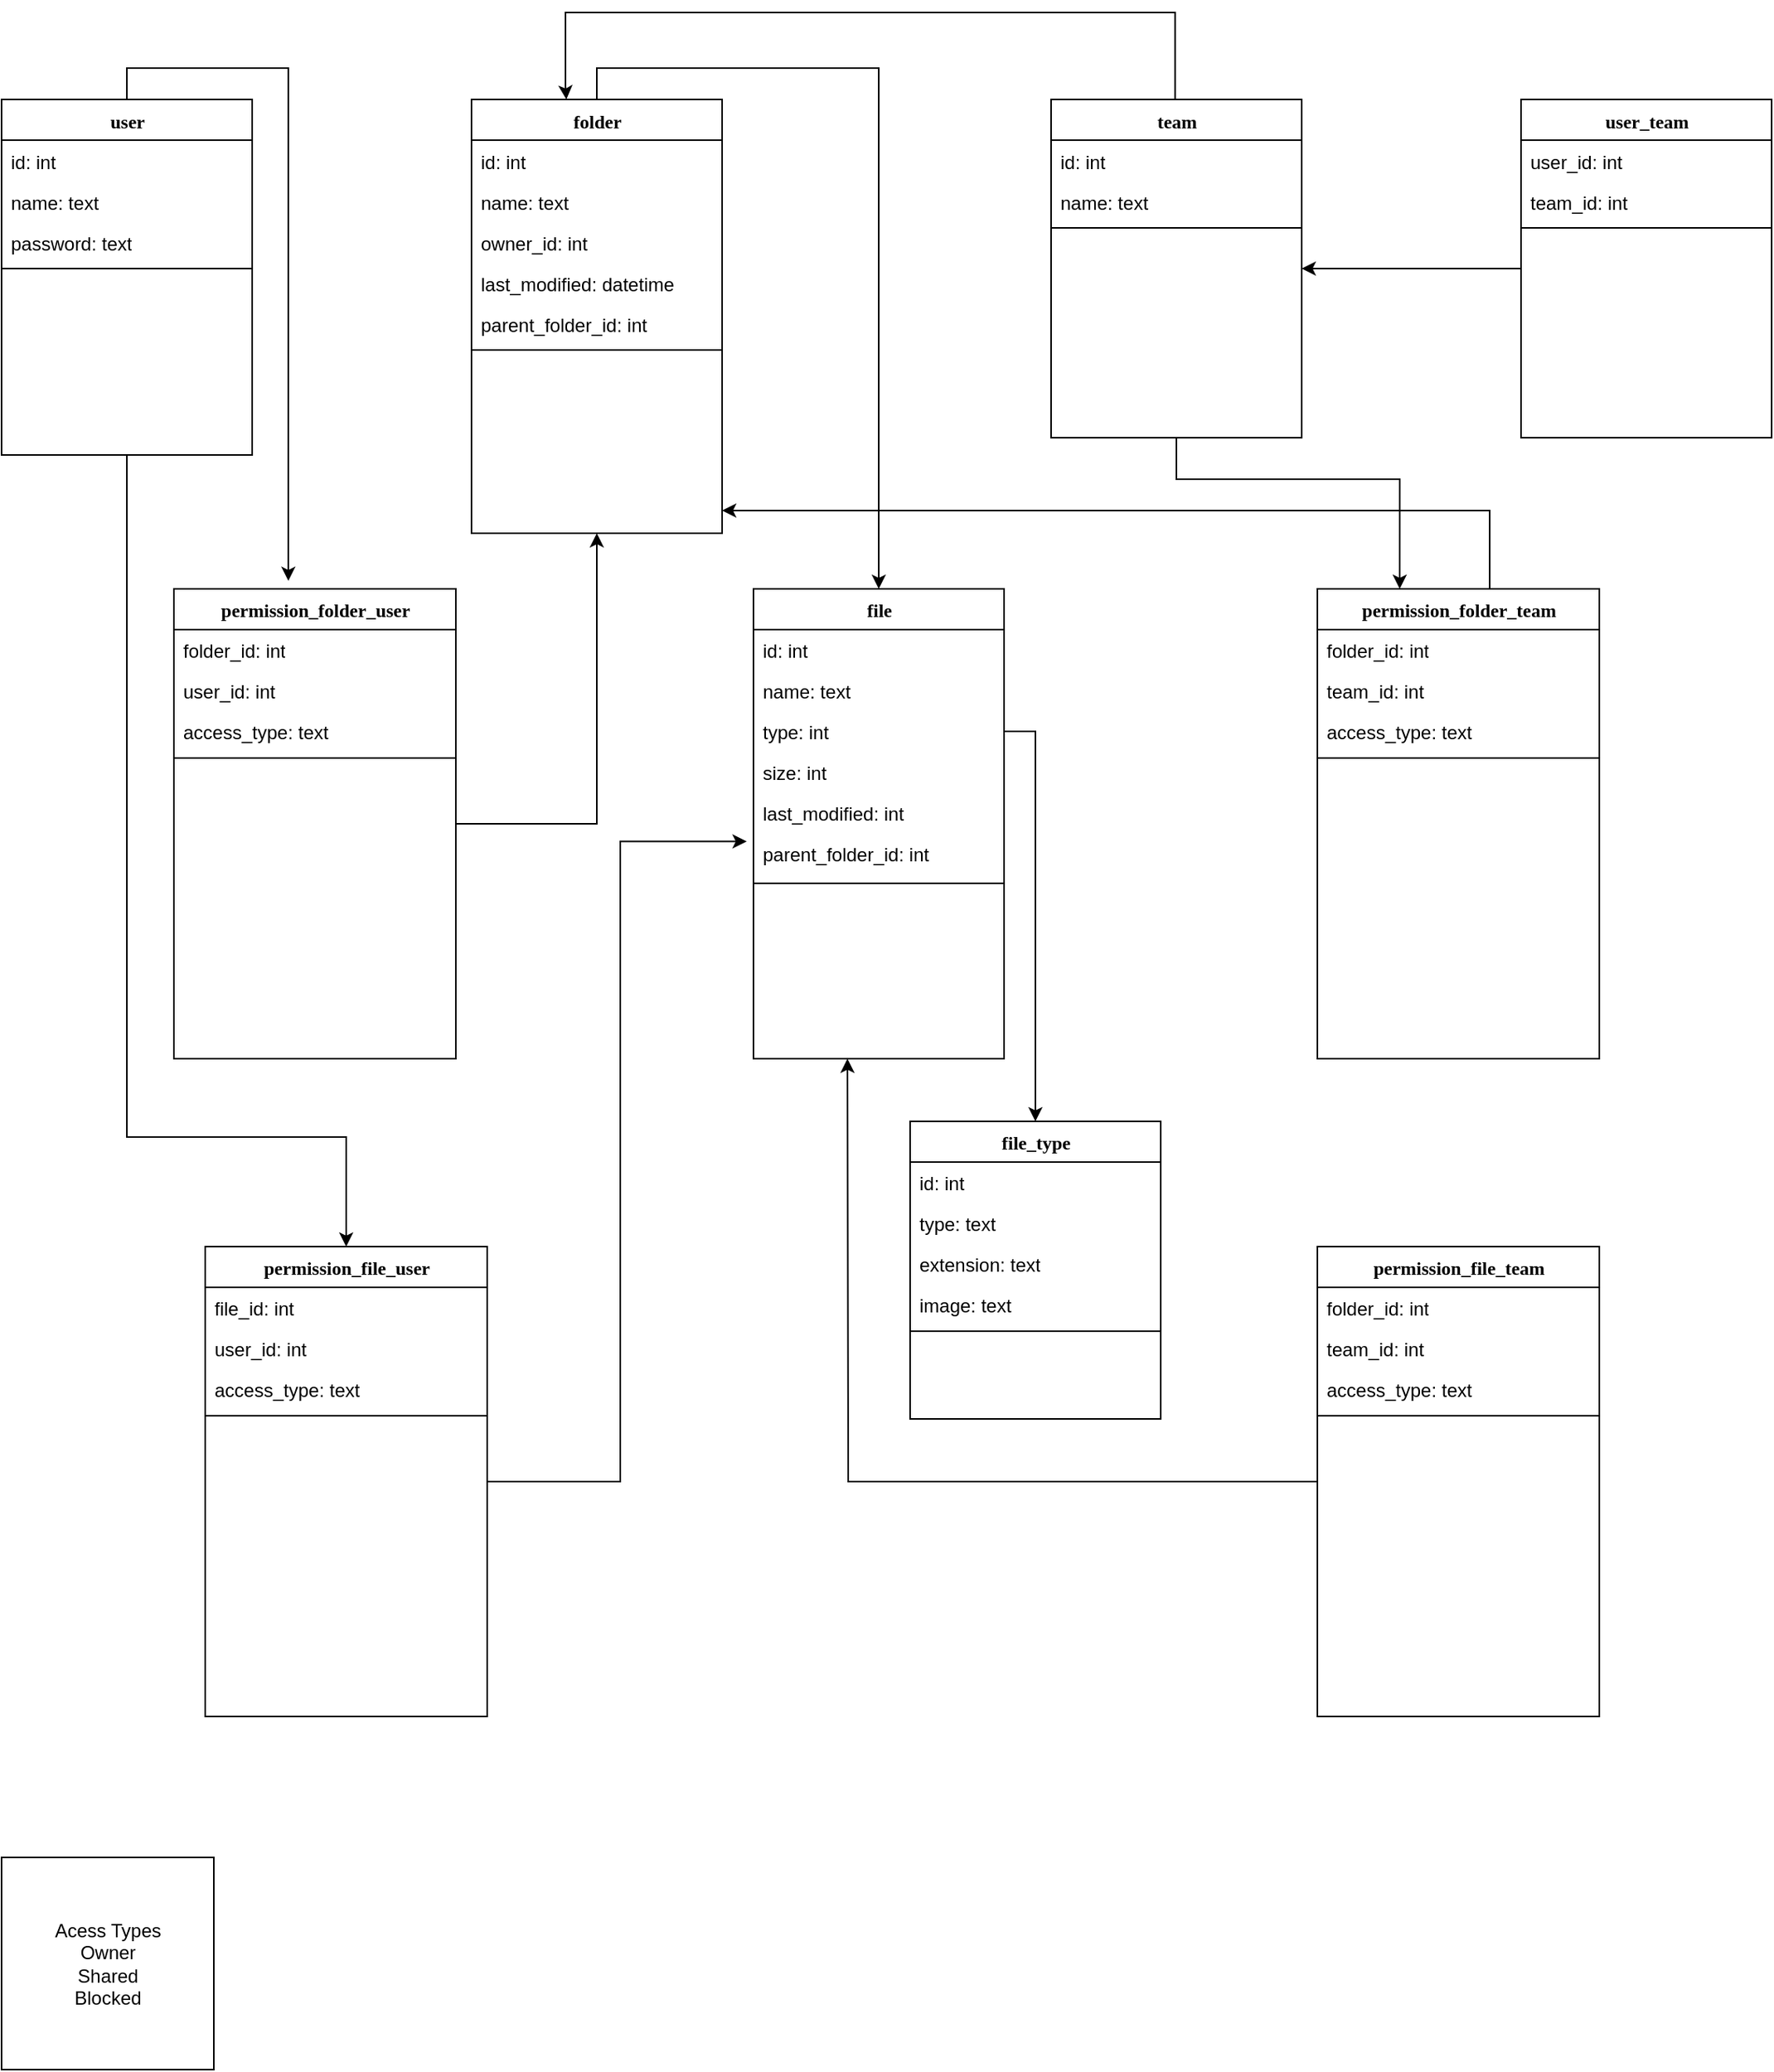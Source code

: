 <mxfile version="21.6.2" type="github">
  <diagram name="Page-1" id="9f46799a-70d6-7492-0946-bef42562c5a5">
    <mxGraphModel dx="2049" dy="1126" grid="1" gridSize="10" guides="1" tooltips="1" connect="1" arrows="1" fold="1" page="1" pageScale="1" pageWidth="1100" pageHeight="850" background="none" math="0" shadow="0">
      <root>
        <mxCell id="0" />
        <mxCell id="1" parent="0" />
        <mxCell id="y36dh4BuLOM9jFlL3Rkz-10" style="edgeStyle=orthogonalEdgeStyle;rounded=0;orthogonalLoop=1;jettySize=auto;html=1;exitX=0.5;exitY=0;exitDx=0;exitDy=0;entryX=0.406;entryY=-0.017;entryDx=0;entryDy=0;entryPerimeter=0;" parent="1" source="78961159f06e98e8-17" target="78961159f06e98e8-56" edge="1">
          <mxGeometry relative="1" as="geometry" />
        </mxCell>
        <mxCell id="hq3tnOKMhd6guEDiYWmn-37" style="edgeStyle=orthogonalEdgeStyle;rounded=0;orthogonalLoop=1;jettySize=auto;html=1;exitX=0.5;exitY=1;exitDx=0;exitDy=0;entryX=0.5;entryY=0;entryDx=0;entryDy=0;" edge="1" parent="1" source="78961159f06e98e8-17" target="hq3tnOKMhd6guEDiYWmn-27">
          <mxGeometry relative="1" as="geometry">
            <Array as="points">
              <mxPoint x="110" y="740" />
              <mxPoint x="250" y="740" />
            </Array>
          </mxGeometry>
        </mxCell>
        <mxCell id="78961159f06e98e8-17" value="user" style="swimlane;html=1;fontStyle=1;align=center;verticalAlign=top;childLayout=stackLayout;horizontal=1;startSize=26;horizontalStack=0;resizeParent=1;resizeLast=0;collapsible=1;marginBottom=0;swimlaneFillColor=#ffffff;rounded=0;shadow=0;comic=0;labelBackgroundColor=none;strokeWidth=1;fillColor=none;fontFamily=Verdana;fontSize=12" parent="1" vertex="1">
          <mxGeometry x="30" y="77.5" width="160" height="227" as="geometry" />
        </mxCell>
        <mxCell id="78961159f06e98e8-21" value="id: int" style="text;html=1;strokeColor=none;fillColor=none;align=left;verticalAlign=top;spacingLeft=4;spacingRight=4;whiteSpace=wrap;overflow=hidden;rotatable=0;points=[[0,0.5],[1,0.5]];portConstraint=eastwest;" parent="78961159f06e98e8-17" vertex="1">
          <mxGeometry y="26" width="160" height="26" as="geometry" />
        </mxCell>
        <mxCell id="78961159f06e98e8-23" value="name: text&lt;br&gt;" style="text;html=1;strokeColor=none;fillColor=none;align=left;verticalAlign=top;spacingLeft=4;spacingRight=4;whiteSpace=wrap;overflow=hidden;rotatable=0;points=[[0,0.5],[1,0.5]];portConstraint=eastwest;" parent="78961159f06e98e8-17" vertex="1">
          <mxGeometry y="52" width="160" height="26" as="geometry" />
        </mxCell>
        <mxCell id="78961159f06e98e8-25" value="password: text" style="text;html=1;strokeColor=none;fillColor=none;align=left;verticalAlign=top;spacingLeft=4;spacingRight=4;whiteSpace=wrap;overflow=hidden;rotatable=0;points=[[0,0.5],[1,0.5]];portConstraint=eastwest;" parent="78961159f06e98e8-17" vertex="1">
          <mxGeometry y="78" width="160" height="26" as="geometry" />
        </mxCell>
        <mxCell id="78961159f06e98e8-19" value="" style="line;html=1;strokeWidth=1;fillColor=none;align=left;verticalAlign=middle;spacingTop=-1;spacingLeft=3;spacingRight=3;rotatable=0;labelPosition=right;points=[];portConstraint=eastwest;" parent="78961159f06e98e8-17" vertex="1">
          <mxGeometry y="104" width="160" height="8" as="geometry" />
        </mxCell>
        <mxCell id="y36dh4BuLOM9jFlL3Rkz-9" style="edgeStyle=orthogonalEdgeStyle;rounded=0;orthogonalLoop=1;jettySize=auto;html=1;exitX=0.5;exitY=0;exitDx=0;exitDy=0;entryX=0.5;entryY=0;entryDx=0;entryDy=0;" parent="1" source="78961159f06e98e8-30" target="78961159f06e98e8-43" edge="1">
          <mxGeometry relative="1" as="geometry" />
        </mxCell>
        <mxCell id="78961159f06e98e8-30" value="folder" style="swimlane;html=1;fontStyle=1;align=center;verticalAlign=top;childLayout=stackLayout;horizontal=1;startSize=26;horizontalStack=0;resizeParent=1;resizeLast=0;collapsible=1;marginBottom=0;swimlaneFillColor=#ffffff;rounded=0;shadow=0;comic=0;labelBackgroundColor=none;strokeWidth=1;fillColor=none;fontFamily=Verdana;fontSize=12" parent="1" vertex="1">
          <mxGeometry x="330" y="77.5" width="160" height="277" as="geometry" />
        </mxCell>
        <mxCell id="78961159f06e98e8-31" value="id: int" style="text;html=1;strokeColor=none;fillColor=none;align=left;verticalAlign=top;spacingLeft=4;spacingRight=4;whiteSpace=wrap;overflow=hidden;rotatable=0;points=[[0,0.5],[1,0.5]];portConstraint=eastwest;" parent="78961159f06e98e8-30" vertex="1">
          <mxGeometry y="26" width="160" height="26" as="geometry" />
        </mxCell>
        <mxCell id="78961159f06e98e8-32" value="name: text" style="text;html=1;strokeColor=none;fillColor=none;align=left;verticalAlign=top;spacingLeft=4;spacingRight=4;whiteSpace=wrap;overflow=hidden;rotatable=0;points=[[0,0.5],[1,0.5]];portConstraint=eastwest;" parent="78961159f06e98e8-30" vertex="1">
          <mxGeometry y="52" width="160" height="26" as="geometry" />
        </mxCell>
        <mxCell id="hq3tnOKMhd6guEDiYWmn-21" value="owner_id: int" style="text;html=1;strokeColor=none;fillColor=none;align=left;verticalAlign=top;spacingLeft=4;spacingRight=4;whiteSpace=wrap;overflow=hidden;rotatable=0;points=[[0,0.5],[1,0.5]];portConstraint=eastwest;" vertex="1" parent="78961159f06e98e8-30">
          <mxGeometry y="78" width="160" height="26" as="geometry" />
        </mxCell>
        <mxCell id="hq3tnOKMhd6guEDiYWmn-22" value="last_modified: datetime" style="text;html=1;strokeColor=none;fillColor=none;align=left;verticalAlign=top;spacingLeft=4;spacingRight=4;whiteSpace=wrap;overflow=hidden;rotatable=0;points=[[0,0.5],[1,0.5]];portConstraint=eastwest;" vertex="1" parent="78961159f06e98e8-30">
          <mxGeometry y="104" width="160" height="26" as="geometry" />
        </mxCell>
        <mxCell id="78961159f06e98e8-33" value="parent_folder_id: int" style="text;html=1;strokeColor=none;fillColor=none;align=left;verticalAlign=top;spacingLeft=4;spacingRight=4;whiteSpace=wrap;overflow=hidden;rotatable=0;points=[[0,0.5],[1,0.5]];portConstraint=eastwest;" parent="78961159f06e98e8-30" vertex="1">
          <mxGeometry y="130" width="160" height="26" as="geometry" />
        </mxCell>
        <mxCell id="78961159f06e98e8-38" value="" style="line;html=1;strokeWidth=1;fillColor=none;align=left;verticalAlign=middle;spacingTop=-1;spacingLeft=3;spacingRight=3;rotatable=0;labelPosition=right;points=[];portConstraint=eastwest;" parent="78961159f06e98e8-30" vertex="1">
          <mxGeometry y="156" width="160" height="8" as="geometry" />
        </mxCell>
        <mxCell id="78961159f06e98e8-43" value="file" style="swimlane;html=1;fontStyle=1;align=center;verticalAlign=top;childLayout=stackLayout;horizontal=1;startSize=26;horizontalStack=0;resizeParent=1;resizeLast=0;collapsible=1;marginBottom=0;swimlaneFillColor=#ffffff;rounded=0;shadow=0;comic=0;labelBackgroundColor=none;strokeWidth=1;fillColor=none;fontFamily=Verdana;fontSize=12" parent="1" vertex="1">
          <mxGeometry x="510" y="390" width="160" height="300" as="geometry" />
        </mxCell>
        <mxCell id="78961159f06e98e8-44" value="id: int" style="text;html=1;strokeColor=none;fillColor=none;align=left;verticalAlign=top;spacingLeft=4;spacingRight=4;whiteSpace=wrap;overflow=hidden;rotatable=0;points=[[0,0.5],[1,0.5]];portConstraint=eastwest;" parent="78961159f06e98e8-43" vertex="1">
          <mxGeometry y="26" width="160" height="26" as="geometry" />
        </mxCell>
        <mxCell id="78961159f06e98e8-45" value="name: text" style="text;html=1;strokeColor=none;fillColor=none;align=left;verticalAlign=top;spacingLeft=4;spacingRight=4;whiteSpace=wrap;overflow=hidden;rotatable=0;points=[[0,0.5],[1,0.5]];portConstraint=eastwest;" parent="78961159f06e98e8-43" vertex="1">
          <mxGeometry y="52" width="160" height="26" as="geometry" />
        </mxCell>
        <mxCell id="78961159f06e98e8-49" value="type: int" style="text;html=1;strokeColor=none;fillColor=none;align=left;verticalAlign=top;spacingLeft=4;spacingRight=4;whiteSpace=wrap;overflow=hidden;rotatable=0;points=[[0,0.5],[1,0.5]];portConstraint=eastwest;" parent="78961159f06e98e8-43" vertex="1">
          <mxGeometry y="78" width="160" height="26" as="geometry" />
        </mxCell>
        <mxCell id="78961159f06e98e8-50" value="size: int" style="text;html=1;strokeColor=none;fillColor=none;align=left;verticalAlign=top;spacingLeft=4;spacingRight=4;whiteSpace=wrap;overflow=hidden;rotatable=0;points=[[0,0.5],[1,0.5]];portConstraint=eastwest;" parent="78961159f06e98e8-43" vertex="1">
          <mxGeometry y="104" width="160" height="26" as="geometry" />
        </mxCell>
        <mxCell id="y36dh4BuLOM9jFlL3Rkz-1" value="last_modified: int" style="text;html=1;strokeColor=none;fillColor=none;align=left;verticalAlign=top;spacingLeft=4;spacingRight=4;whiteSpace=wrap;overflow=hidden;rotatable=0;points=[[0,0.5],[1,0.5]];portConstraint=eastwest;" parent="78961159f06e98e8-43" vertex="1">
          <mxGeometry y="130" width="160" height="26" as="geometry" />
        </mxCell>
        <mxCell id="hq3tnOKMhd6guEDiYWmn-26" value="parent_folder_id: int" style="text;html=1;strokeColor=none;fillColor=none;align=left;verticalAlign=top;spacingLeft=4;spacingRight=4;whiteSpace=wrap;overflow=hidden;rotatable=0;points=[[0,0.5],[1,0.5]];portConstraint=eastwest;" vertex="1" parent="78961159f06e98e8-43">
          <mxGeometry y="156" width="160" height="26" as="geometry" />
        </mxCell>
        <mxCell id="78961159f06e98e8-51" value="" style="line;html=1;strokeWidth=1;fillColor=none;align=left;verticalAlign=middle;spacingTop=-1;spacingLeft=3;spacingRight=3;rotatable=0;labelPosition=right;points=[];portConstraint=eastwest;" parent="78961159f06e98e8-43" vertex="1">
          <mxGeometry y="182" width="160" height="12" as="geometry" />
        </mxCell>
        <mxCell id="y36dh4BuLOM9jFlL3Rkz-11" style="edgeStyle=orthogonalEdgeStyle;rounded=0;orthogonalLoop=1;jettySize=auto;html=1;entryX=0.5;entryY=1;entryDx=0;entryDy=0;" parent="1" source="78961159f06e98e8-56" target="78961159f06e98e8-30" edge="1">
          <mxGeometry relative="1" as="geometry" />
        </mxCell>
        <mxCell id="78961159f06e98e8-56" value="permission_folder_user" style="swimlane;html=1;fontStyle=1;align=center;verticalAlign=top;childLayout=stackLayout;horizontal=1;startSize=26;horizontalStack=0;resizeParent=1;resizeLast=0;collapsible=1;marginBottom=0;swimlaneFillColor=#ffffff;rounded=0;shadow=0;comic=0;labelBackgroundColor=none;strokeWidth=1;fillColor=none;fontFamily=Verdana;fontSize=12" parent="1" vertex="1">
          <mxGeometry x="140" y="390" width="180" height="300" as="geometry" />
        </mxCell>
        <mxCell id="78961159f06e98e8-57" value="folder_id: int" style="text;html=1;strokeColor=none;fillColor=none;align=left;verticalAlign=top;spacingLeft=4;spacingRight=4;whiteSpace=wrap;overflow=hidden;rotatable=0;points=[[0,0.5],[1,0.5]];portConstraint=eastwest;" parent="78961159f06e98e8-56" vertex="1">
          <mxGeometry y="26" width="180" height="26" as="geometry" />
        </mxCell>
        <mxCell id="78961159f06e98e8-58" value="user_id: int" style="text;html=1;strokeColor=none;fillColor=none;align=left;verticalAlign=top;spacingLeft=4;spacingRight=4;whiteSpace=wrap;overflow=hidden;rotatable=0;points=[[0,0.5],[1,0.5]];portConstraint=eastwest;" parent="78961159f06e98e8-56" vertex="1">
          <mxGeometry y="52" width="180" height="26" as="geometry" />
        </mxCell>
        <mxCell id="78961159f06e98e8-59" value="access_type: text" style="text;html=1;strokeColor=none;fillColor=none;align=left;verticalAlign=top;spacingLeft=4;spacingRight=4;whiteSpace=wrap;overflow=hidden;rotatable=0;points=[[0,0.5],[1,0.5]];portConstraint=eastwest;" parent="78961159f06e98e8-56" vertex="1">
          <mxGeometry y="78" width="180" height="26" as="geometry" />
        </mxCell>
        <mxCell id="78961159f06e98e8-64" value="" style="line;html=1;strokeWidth=1;fillColor=none;align=left;verticalAlign=middle;spacingTop=-1;spacingLeft=3;spacingRight=3;rotatable=0;labelPosition=right;points=[];portConstraint=eastwest;" parent="78961159f06e98e8-56" vertex="1">
          <mxGeometry y="104" width="180" height="8" as="geometry" />
        </mxCell>
        <mxCell id="78961159f06e98e8-108" value="file_type" style="swimlane;html=1;fontStyle=1;align=center;verticalAlign=top;childLayout=stackLayout;horizontal=1;startSize=26;horizontalStack=0;resizeParent=1;resizeLast=0;collapsible=1;marginBottom=0;swimlaneFillColor=#ffffff;rounded=0;shadow=0;comic=0;labelBackgroundColor=none;strokeWidth=1;fillColor=none;fontFamily=Verdana;fontSize=12" parent="1" vertex="1">
          <mxGeometry x="610" y="730.0" width="160" height="190" as="geometry" />
        </mxCell>
        <mxCell id="78961159f06e98e8-109" value="id: int" style="text;html=1;strokeColor=none;fillColor=none;align=left;verticalAlign=top;spacingLeft=4;spacingRight=4;whiteSpace=wrap;overflow=hidden;rotatable=0;points=[[0,0.5],[1,0.5]];portConstraint=eastwest;" parent="78961159f06e98e8-108" vertex="1">
          <mxGeometry y="26" width="160" height="26" as="geometry" />
        </mxCell>
        <mxCell id="78961159f06e98e8-110" value="type: text" style="text;html=1;strokeColor=none;fillColor=none;align=left;verticalAlign=top;spacingLeft=4;spacingRight=4;whiteSpace=wrap;overflow=hidden;rotatable=0;points=[[0,0.5],[1,0.5]];portConstraint=eastwest;" parent="78961159f06e98e8-108" vertex="1">
          <mxGeometry y="52" width="160" height="26" as="geometry" />
        </mxCell>
        <mxCell id="y36dh4BuLOM9jFlL3Rkz-3" value="extension: text" style="text;html=1;strokeColor=none;fillColor=none;align=left;verticalAlign=top;spacingLeft=4;spacingRight=4;whiteSpace=wrap;overflow=hidden;rotatable=0;points=[[0,0.5],[1,0.5]];portConstraint=eastwest;" parent="78961159f06e98e8-108" vertex="1">
          <mxGeometry y="78" width="160" height="26" as="geometry" />
        </mxCell>
        <mxCell id="y36dh4BuLOM9jFlL3Rkz-2" value="image: text" style="text;html=1;strokeColor=none;fillColor=none;align=left;verticalAlign=top;spacingLeft=4;spacingRight=4;whiteSpace=wrap;overflow=hidden;rotatable=0;points=[[0,0.5],[1,0.5]];portConstraint=eastwest;" parent="78961159f06e98e8-108" vertex="1">
          <mxGeometry y="104" width="160" height="26" as="geometry" />
        </mxCell>
        <mxCell id="78961159f06e98e8-116" value="" style="line;html=1;strokeWidth=1;fillColor=none;align=left;verticalAlign=middle;spacingTop=-1;spacingLeft=3;spacingRight=3;rotatable=0;labelPosition=right;points=[];portConstraint=eastwest;" parent="78961159f06e98e8-108" vertex="1">
          <mxGeometry y="130" width="160" height="8" as="geometry" />
        </mxCell>
        <mxCell id="y36dh4BuLOM9jFlL3Rkz-8" style="edgeStyle=orthogonalEdgeStyle;rounded=0;orthogonalLoop=1;jettySize=auto;html=1;entryX=0.5;entryY=0;entryDx=0;entryDy=0;" parent="1" source="78961159f06e98e8-49" target="78961159f06e98e8-108" edge="1">
          <mxGeometry relative="1" as="geometry" />
        </mxCell>
        <mxCell id="hq3tnOKMhd6guEDiYWmn-14" style="edgeStyle=orthogonalEdgeStyle;rounded=0;orthogonalLoop=1;jettySize=auto;html=1;exitX=0.495;exitY=0;exitDx=0;exitDy=0;entryX=0.316;entryY=-0.007;entryDx=0;entryDy=0;entryPerimeter=0;exitPerimeter=0;" edge="1" parent="1" source="hq3tnOKMhd6guEDiYWmn-1">
          <mxGeometry relative="1" as="geometry">
            <mxPoint x="780" y="69.44" as="sourcePoint" />
            <mxPoint x="390.56" y="77.501" as="targetPoint" />
            <Array as="points">
              <mxPoint x="779" y="22" />
              <mxPoint x="390" y="22" />
              <mxPoint x="390" y="69" />
              <mxPoint x="391" y="69" />
            </Array>
          </mxGeometry>
        </mxCell>
        <mxCell id="hq3tnOKMhd6guEDiYWmn-24" style="edgeStyle=orthogonalEdgeStyle;rounded=0;orthogonalLoop=1;jettySize=auto;html=1;exitX=0.5;exitY=1;exitDx=0;exitDy=0;entryX=0.292;entryY=0;entryDx=0;entryDy=0;entryPerimeter=0;" edge="1" parent="1" source="hq3tnOKMhd6guEDiYWmn-1" target="hq3tnOKMhd6guEDiYWmn-15">
          <mxGeometry relative="1" as="geometry">
            <Array as="points">
              <mxPoint x="780" y="320" />
              <mxPoint x="923" y="320" />
            </Array>
          </mxGeometry>
        </mxCell>
        <mxCell id="hq3tnOKMhd6guEDiYWmn-1" value="team" style="swimlane;html=1;fontStyle=1;align=center;verticalAlign=top;childLayout=stackLayout;horizontal=1;startSize=26;horizontalStack=0;resizeParent=1;resizeLast=0;collapsible=1;marginBottom=0;swimlaneFillColor=#ffffff;rounded=0;shadow=0;comic=0;labelBackgroundColor=none;strokeWidth=1;fillColor=none;fontFamily=Verdana;fontSize=12" vertex="1" parent="1">
          <mxGeometry x="700" y="77.5" width="160" height="216" as="geometry" />
        </mxCell>
        <mxCell id="hq3tnOKMhd6guEDiYWmn-2" value="id: int" style="text;html=1;strokeColor=none;fillColor=none;align=left;verticalAlign=top;spacingLeft=4;spacingRight=4;whiteSpace=wrap;overflow=hidden;rotatable=0;points=[[0,0.5],[1,0.5]];portConstraint=eastwest;" vertex="1" parent="hq3tnOKMhd6guEDiYWmn-1">
          <mxGeometry y="26" width="160" height="26" as="geometry" />
        </mxCell>
        <mxCell id="hq3tnOKMhd6guEDiYWmn-3" value="name: text" style="text;html=1;strokeColor=none;fillColor=none;align=left;verticalAlign=top;spacingLeft=4;spacingRight=4;whiteSpace=wrap;overflow=hidden;rotatable=0;points=[[0,0.5],[1,0.5]];portConstraint=eastwest;" vertex="1" parent="hq3tnOKMhd6guEDiYWmn-1">
          <mxGeometry y="52" width="160" height="26" as="geometry" />
        </mxCell>
        <mxCell id="hq3tnOKMhd6guEDiYWmn-7" value="" style="line;html=1;strokeWidth=1;fillColor=none;align=left;verticalAlign=middle;spacingTop=-1;spacingLeft=3;spacingRight=3;rotatable=0;labelPosition=right;points=[];portConstraint=eastwest;" vertex="1" parent="hq3tnOKMhd6guEDiYWmn-1">
          <mxGeometry y="78" width="160" height="8" as="geometry" />
        </mxCell>
        <mxCell id="hq3tnOKMhd6guEDiYWmn-23" style="edgeStyle=orthogonalEdgeStyle;rounded=0;orthogonalLoop=1;jettySize=auto;html=1;entryX=1;entryY=0.5;entryDx=0;entryDy=0;" edge="1" parent="1" source="hq3tnOKMhd6guEDiYWmn-8" target="hq3tnOKMhd6guEDiYWmn-1">
          <mxGeometry relative="1" as="geometry" />
        </mxCell>
        <mxCell id="hq3tnOKMhd6guEDiYWmn-8" value="user_team" style="swimlane;html=1;fontStyle=1;align=center;verticalAlign=top;childLayout=stackLayout;horizontal=1;startSize=26;horizontalStack=0;resizeParent=1;resizeLast=0;collapsible=1;marginBottom=0;swimlaneFillColor=#ffffff;rounded=0;shadow=0;comic=0;labelBackgroundColor=none;strokeWidth=1;fillColor=none;fontFamily=Verdana;fontSize=12" vertex="1" parent="1">
          <mxGeometry x="1000" y="77.5" width="160" height="216" as="geometry" />
        </mxCell>
        <mxCell id="hq3tnOKMhd6guEDiYWmn-9" value="user_id: int" style="text;html=1;strokeColor=none;fillColor=none;align=left;verticalAlign=top;spacingLeft=4;spacingRight=4;whiteSpace=wrap;overflow=hidden;rotatable=0;points=[[0,0.5],[1,0.5]];portConstraint=eastwest;" vertex="1" parent="hq3tnOKMhd6guEDiYWmn-8">
          <mxGeometry y="26" width="160" height="26" as="geometry" />
        </mxCell>
        <mxCell id="hq3tnOKMhd6guEDiYWmn-10" value="team_id: int" style="text;html=1;strokeColor=none;fillColor=none;align=left;verticalAlign=top;spacingLeft=4;spacingRight=4;whiteSpace=wrap;overflow=hidden;rotatable=0;points=[[0,0.5],[1,0.5]];portConstraint=eastwest;" vertex="1" parent="hq3tnOKMhd6guEDiYWmn-8">
          <mxGeometry y="52" width="160" height="26" as="geometry" />
        </mxCell>
        <mxCell id="hq3tnOKMhd6guEDiYWmn-11" value="" style="line;html=1;strokeWidth=1;fillColor=none;align=left;verticalAlign=middle;spacingTop=-1;spacingLeft=3;spacingRight=3;rotatable=0;labelPosition=right;points=[];portConstraint=eastwest;" vertex="1" parent="hq3tnOKMhd6guEDiYWmn-8">
          <mxGeometry y="78" width="160" height="8" as="geometry" />
        </mxCell>
        <mxCell id="hq3tnOKMhd6guEDiYWmn-20" style="edgeStyle=orthogonalEdgeStyle;rounded=0;orthogonalLoop=1;jettySize=auto;html=1;exitX=0.5;exitY=0;exitDx=0;exitDy=0;" edge="1" parent="1">
          <mxGeometry relative="1" as="geometry">
            <mxPoint x="490" y="340" as="targetPoint" />
            <mxPoint x="980" y="390" as="sourcePoint" />
            <Array as="points">
              <mxPoint x="980" y="340" />
              <mxPoint x="510" y="340" />
            </Array>
          </mxGeometry>
        </mxCell>
        <mxCell id="hq3tnOKMhd6guEDiYWmn-15" value="permission_folder_team" style="swimlane;html=1;fontStyle=1;align=center;verticalAlign=top;childLayout=stackLayout;horizontal=1;startSize=26;horizontalStack=0;resizeParent=1;resizeLast=0;collapsible=1;marginBottom=0;swimlaneFillColor=#ffffff;rounded=0;shadow=0;comic=0;labelBackgroundColor=none;strokeWidth=1;fillColor=none;fontFamily=Verdana;fontSize=12" vertex="1" parent="1">
          <mxGeometry x="870" y="390" width="180" height="300" as="geometry" />
        </mxCell>
        <mxCell id="hq3tnOKMhd6guEDiYWmn-16" value="folder_id: int" style="text;html=1;strokeColor=none;fillColor=none;align=left;verticalAlign=top;spacingLeft=4;spacingRight=4;whiteSpace=wrap;overflow=hidden;rotatable=0;points=[[0,0.5],[1,0.5]];portConstraint=eastwest;" vertex="1" parent="hq3tnOKMhd6guEDiYWmn-15">
          <mxGeometry y="26" width="180" height="26" as="geometry" />
        </mxCell>
        <mxCell id="hq3tnOKMhd6guEDiYWmn-17" value="team_id: int" style="text;html=1;strokeColor=none;fillColor=none;align=left;verticalAlign=top;spacingLeft=4;spacingRight=4;whiteSpace=wrap;overflow=hidden;rotatable=0;points=[[0,0.5],[1,0.5]];portConstraint=eastwest;" vertex="1" parent="hq3tnOKMhd6guEDiYWmn-15">
          <mxGeometry y="52" width="180" height="26" as="geometry" />
        </mxCell>
        <mxCell id="hq3tnOKMhd6guEDiYWmn-18" value="access_type: text" style="text;html=1;strokeColor=none;fillColor=none;align=left;verticalAlign=top;spacingLeft=4;spacingRight=4;whiteSpace=wrap;overflow=hidden;rotatable=0;points=[[0,0.5],[1,0.5]];portConstraint=eastwest;" vertex="1" parent="hq3tnOKMhd6guEDiYWmn-15">
          <mxGeometry y="78" width="180" height="26" as="geometry" />
        </mxCell>
        <mxCell id="hq3tnOKMhd6guEDiYWmn-19" value="" style="line;html=1;strokeWidth=1;fillColor=none;align=left;verticalAlign=middle;spacingTop=-1;spacingLeft=3;spacingRight=3;rotatable=0;labelPosition=right;points=[];portConstraint=eastwest;" vertex="1" parent="hq3tnOKMhd6guEDiYWmn-15">
          <mxGeometry y="104" width="180" height="8" as="geometry" />
        </mxCell>
        <mxCell id="hq3tnOKMhd6guEDiYWmn-38" style="edgeStyle=orthogonalEdgeStyle;rounded=0;orthogonalLoop=1;jettySize=auto;html=1;exitX=1;exitY=0.5;exitDx=0;exitDy=0;entryX=-0.027;entryY=0.202;entryDx=0;entryDy=0;entryPerimeter=0;" edge="1" parent="1" source="hq3tnOKMhd6guEDiYWmn-27" target="hq3tnOKMhd6guEDiYWmn-26">
          <mxGeometry relative="1" as="geometry">
            <mxPoint x="510" y="559" as="targetPoint" />
          </mxGeometry>
        </mxCell>
        <mxCell id="hq3tnOKMhd6guEDiYWmn-27" value="permission_file_user" style="swimlane;html=1;fontStyle=1;align=center;verticalAlign=top;childLayout=stackLayout;horizontal=1;startSize=26;horizontalStack=0;resizeParent=1;resizeLast=0;collapsible=1;marginBottom=0;swimlaneFillColor=#ffffff;rounded=0;shadow=0;comic=0;labelBackgroundColor=none;strokeWidth=1;fillColor=none;fontFamily=Verdana;fontSize=12" vertex="1" parent="1">
          <mxGeometry x="160" y="810" width="180" height="300" as="geometry" />
        </mxCell>
        <mxCell id="hq3tnOKMhd6guEDiYWmn-28" value="file_id: int" style="text;html=1;strokeColor=none;fillColor=none;align=left;verticalAlign=top;spacingLeft=4;spacingRight=4;whiteSpace=wrap;overflow=hidden;rotatable=0;points=[[0,0.5],[1,0.5]];portConstraint=eastwest;" vertex="1" parent="hq3tnOKMhd6guEDiYWmn-27">
          <mxGeometry y="26" width="180" height="26" as="geometry" />
        </mxCell>
        <mxCell id="hq3tnOKMhd6guEDiYWmn-29" value="user_id: int" style="text;html=1;strokeColor=none;fillColor=none;align=left;verticalAlign=top;spacingLeft=4;spacingRight=4;whiteSpace=wrap;overflow=hidden;rotatable=0;points=[[0,0.5],[1,0.5]];portConstraint=eastwest;" vertex="1" parent="hq3tnOKMhd6guEDiYWmn-27">
          <mxGeometry y="52" width="180" height="26" as="geometry" />
        </mxCell>
        <mxCell id="hq3tnOKMhd6guEDiYWmn-30" value="access_type: text" style="text;html=1;strokeColor=none;fillColor=none;align=left;verticalAlign=top;spacingLeft=4;spacingRight=4;whiteSpace=wrap;overflow=hidden;rotatable=0;points=[[0,0.5],[1,0.5]];portConstraint=eastwest;" vertex="1" parent="hq3tnOKMhd6guEDiYWmn-27">
          <mxGeometry y="78" width="180" height="26" as="geometry" />
        </mxCell>
        <mxCell id="hq3tnOKMhd6guEDiYWmn-31" value="" style="line;html=1;strokeWidth=1;fillColor=none;align=left;verticalAlign=middle;spacingTop=-1;spacingLeft=3;spacingRight=3;rotatable=0;labelPosition=right;points=[];portConstraint=eastwest;" vertex="1" parent="hq3tnOKMhd6guEDiYWmn-27">
          <mxGeometry y="104" width="180" height="8" as="geometry" />
        </mxCell>
        <mxCell id="hq3tnOKMhd6guEDiYWmn-39" style="edgeStyle=orthogonalEdgeStyle;rounded=0;orthogonalLoop=1;jettySize=auto;html=1;" edge="1" parent="1" source="hq3tnOKMhd6guEDiYWmn-32">
          <mxGeometry relative="1" as="geometry">
            <mxPoint x="570" y="690.0" as="targetPoint" />
          </mxGeometry>
        </mxCell>
        <mxCell id="hq3tnOKMhd6guEDiYWmn-32" value="permission_file_team" style="swimlane;html=1;fontStyle=1;align=center;verticalAlign=top;childLayout=stackLayout;horizontal=1;startSize=26;horizontalStack=0;resizeParent=1;resizeLast=0;collapsible=1;marginBottom=0;swimlaneFillColor=#ffffff;rounded=0;shadow=0;comic=0;labelBackgroundColor=none;strokeWidth=1;fillColor=none;fontFamily=Verdana;fontSize=12" vertex="1" parent="1">
          <mxGeometry x="870" y="810" width="180" height="300" as="geometry" />
        </mxCell>
        <mxCell id="hq3tnOKMhd6guEDiYWmn-33" value="folder_id: int" style="text;html=1;strokeColor=none;fillColor=none;align=left;verticalAlign=top;spacingLeft=4;spacingRight=4;whiteSpace=wrap;overflow=hidden;rotatable=0;points=[[0,0.5],[1,0.5]];portConstraint=eastwest;" vertex="1" parent="hq3tnOKMhd6guEDiYWmn-32">
          <mxGeometry y="26" width="180" height="26" as="geometry" />
        </mxCell>
        <mxCell id="hq3tnOKMhd6guEDiYWmn-34" value="team_id: int" style="text;html=1;strokeColor=none;fillColor=none;align=left;verticalAlign=top;spacingLeft=4;spacingRight=4;whiteSpace=wrap;overflow=hidden;rotatable=0;points=[[0,0.5],[1,0.5]];portConstraint=eastwest;" vertex="1" parent="hq3tnOKMhd6guEDiYWmn-32">
          <mxGeometry y="52" width="180" height="26" as="geometry" />
        </mxCell>
        <mxCell id="hq3tnOKMhd6guEDiYWmn-35" value="access_type: text" style="text;html=1;strokeColor=none;fillColor=none;align=left;verticalAlign=top;spacingLeft=4;spacingRight=4;whiteSpace=wrap;overflow=hidden;rotatable=0;points=[[0,0.5],[1,0.5]];portConstraint=eastwest;" vertex="1" parent="hq3tnOKMhd6guEDiYWmn-32">
          <mxGeometry y="78" width="180" height="26" as="geometry" />
        </mxCell>
        <mxCell id="hq3tnOKMhd6guEDiYWmn-36" value="" style="line;html=1;strokeWidth=1;fillColor=none;align=left;verticalAlign=middle;spacingTop=-1;spacingLeft=3;spacingRight=3;rotatable=0;labelPosition=right;points=[];portConstraint=eastwest;" vertex="1" parent="hq3tnOKMhd6guEDiYWmn-32">
          <mxGeometry y="104" width="180" height="8" as="geometry" />
        </mxCell>
        <mxCell id="hq3tnOKMhd6guEDiYWmn-40" value="Acess Types&lt;br&gt;Owner&lt;br&gt;Shared&lt;br&gt;Blocked" style="whiteSpace=wrap;html=1;aspect=fixed;" vertex="1" parent="1">
          <mxGeometry x="30" y="1200" width="135.5" height="135.5" as="geometry" />
        </mxCell>
      </root>
    </mxGraphModel>
  </diagram>
</mxfile>
